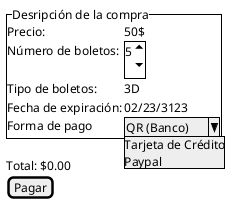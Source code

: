 @startuml
salt
{
  {^"Desripción de la compra"
    Precio: |50$
    Número de boletos:| {+5|<&caret-top>
    .|<&caret-bottom>}
    Tipo de boletos: |3D
    Fecha de expiración: |02/23/3123
    Forma de pago | ^QR (Banco)^Tarjeta de Crédito^Paypal^
  }
  ' que numero de boletos sea spinner
  Total: $0.00
  [Pagar]


}
@enduml